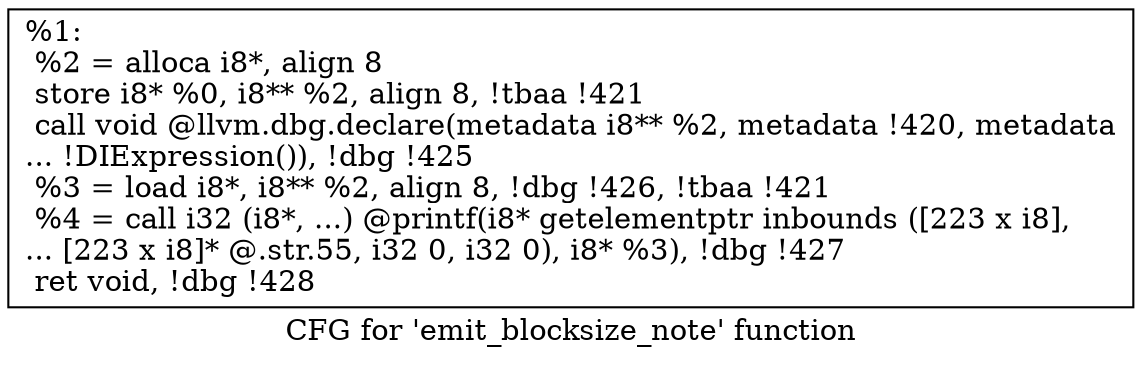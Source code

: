 digraph "CFG for 'emit_blocksize_note' function" {
	label="CFG for 'emit_blocksize_note' function";

	Node0x127bda0 [shape=record,label="{%1:\l  %2 = alloca i8*, align 8\l  store i8* %0, i8** %2, align 8, !tbaa !421\l  call void @llvm.dbg.declare(metadata i8** %2, metadata !420, metadata\l... !DIExpression()), !dbg !425\l  %3 = load i8*, i8** %2, align 8, !dbg !426, !tbaa !421\l  %4 = call i32 (i8*, ...) @printf(i8* getelementptr inbounds ([223 x i8],\l... [223 x i8]* @.str.55, i32 0, i32 0), i8* %3), !dbg !427\l  ret void, !dbg !428\l}"];
}
